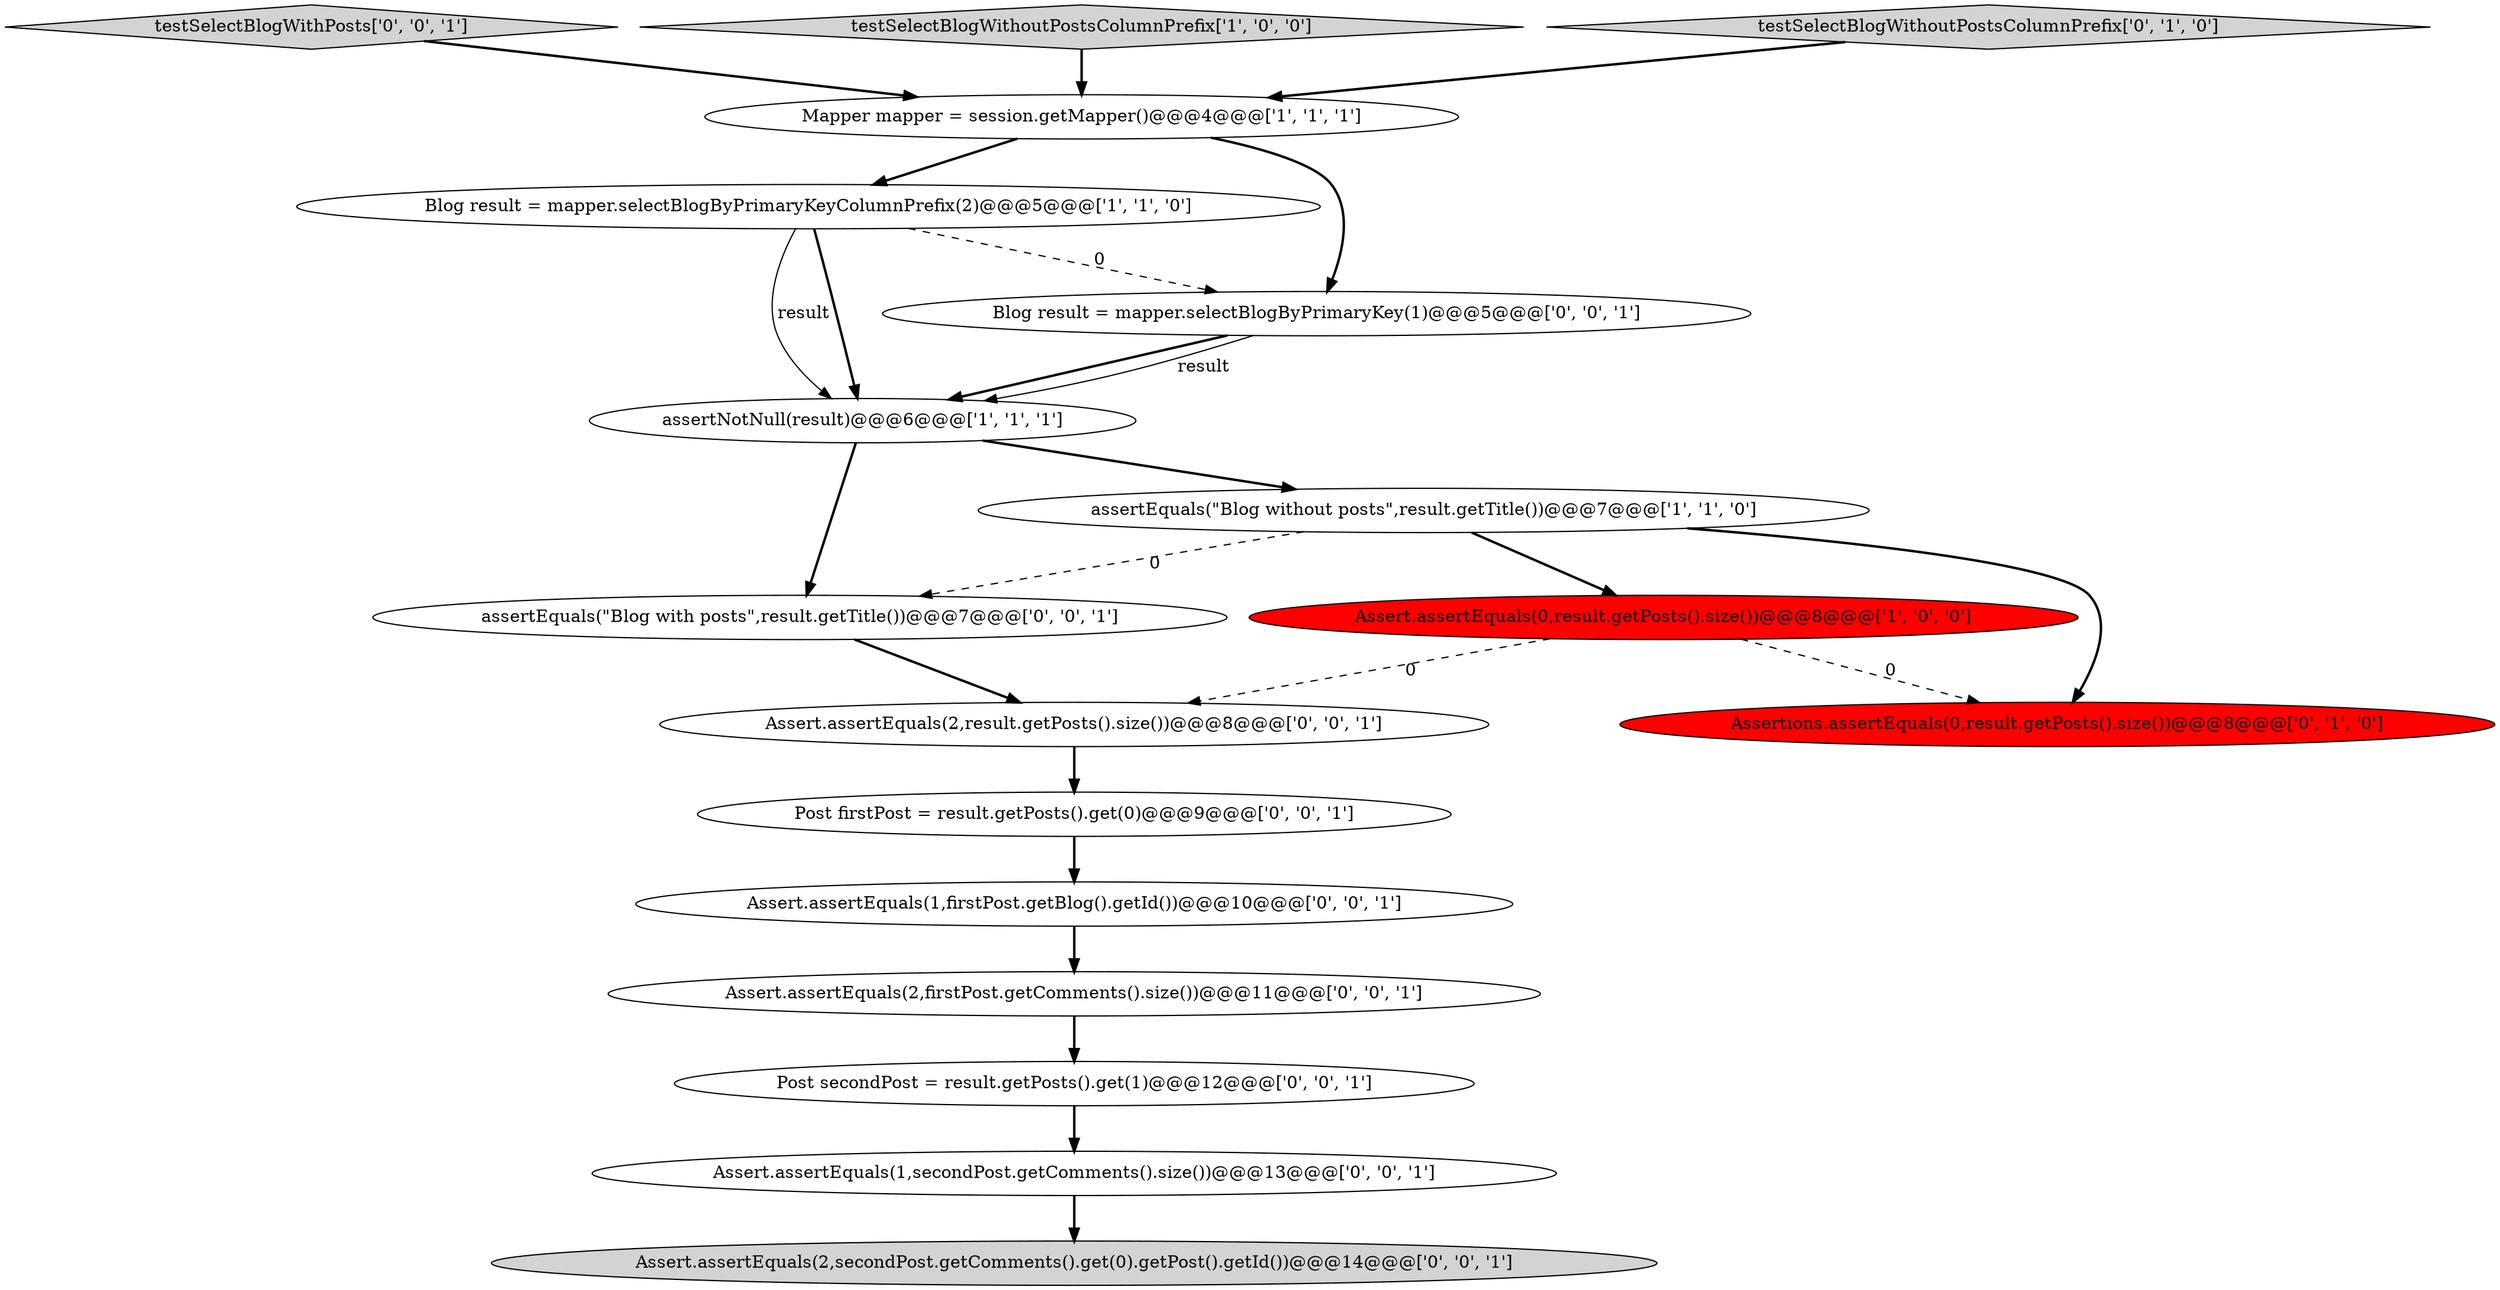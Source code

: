 digraph {
2 [style = filled, label = "assertNotNull(result)@@@6@@@['1', '1', '1']", fillcolor = white, shape = ellipse image = "AAA0AAABBB1BBB"];
5 [style = filled, label = "Blog result = mapper.selectBlogByPrimaryKeyColumnPrefix(2)@@@5@@@['1', '1', '0']", fillcolor = white, shape = ellipse image = "AAA0AAABBB1BBB"];
15 [style = filled, label = "testSelectBlogWithPosts['0', '0', '1']", fillcolor = lightgray, shape = diamond image = "AAA0AAABBB3BBB"];
14 [style = filled, label = "Assert.assertEquals(2,firstPost.getComments().size())@@@11@@@['0', '0', '1']", fillcolor = white, shape = ellipse image = "AAA0AAABBB3BBB"];
8 [style = filled, label = "Assert.assertEquals(1,firstPost.getBlog().getId())@@@10@@@['0', '0', '1']", fillcolor = white, shape = ellipse image = "AAA0AAABBB3BBB"];
11 [style = filled, label = "Post firstPost = result.getPosts().get(0)@@@9@@@['0', '0', '1']", fillcolor = white, shape = ellipse image = "AAA0AAABBB3BBB"];
9 [style = filled, label = "Assert.assertEquals(2,secondPost.getComments().get(0).getPost().getId())@@@14@@@['0', '0', '1']", fillcolor = lightgray, shape = ellipse image = "AAA0AAABBB3BBB"];
12 [style = filled, label = "Post secondPost = result.getPosts().get(1)@@@12@@@['0', '0', '1']", fillcolor = white, shape = ellipse image = "AAA0AAABBB3BBB"];
4 [style = filled, label = "Mapper mapper = session.getMapper()@@@4@@@['1', '1', '1']", fillcolor = white, shape = ellipse image = "AAA0AAABBB1BBB"];
3 [style = filled, label = "testSelectBlogWithoutPostsColumnPrefix['1', '0', '0']", fillcolor = lightgray, shape = diamond image = "AAA0AAABBB1BBB"];
13 [style = filled, label = "Assert.assertEquals(2,result.getPosts().size())@@@8@@@['0', '0', '1']", fillcolor = white, shape = ellipse image = "AAA0AAABBB3BBB"];
1 [style = filled, label = "Assert.assertEquals(0,result.getPosts().size())@@@8@@@['1', '0', '0']", fillcolor = red, shape = ellipse image = "AAA1AAABBB1BBB"];
7 [style = filled, label = "Assertions.assertEquals(0,result.getPosts().size())@@@8@@@['0', '1', '0']", fillcolor = red, shape = ellipse image = "AAA1AAABBB2BBB"];
6 [style = filled, label = "testSelectBlogWithoutPostsColumnPrefix['0', '1', '0']", fillcolor = lightgray, shape = diamond image = "AAA0AAABBB2BBB"];
17 [style = filled, label = "Blog result = mapper.selectBlogByPrimaryKey(1)@@@5@@@['0', '0', '1']", fillcolor = white, shape = ellipse image = "AAA0AAABBB3BBB"];
10 [style = filled, label = "assertEquals(\"Blog with posts\",result.getTitle())@@@7@@@['0', '0', '1']", fillcolor = white, shape = ellipse image = "AAA0AAABBB3BBB"];
0 [style = filled, label = "assertEquals(\"Blog without posts\",result.getTitle())@@@7@@@['1', '1', '0']", fillcolor = white, shape = ellipse image = "AAA0AAABBB1BBB"];
16 [style = filled, label = "Assert.assertEquals(1,secondPost.getComments().size())@@@13@@@['0', '0', '1']", fillcolor = white, shape = ellipse image = "AAA0AAABBB3BBB"];
4->17 [style = bold, label=""];
5->2 [style = solid, label="result"];
8->14 [style = bold, label=""];
12->16 [style = bold, label=""];
2->10 [style = bold, label=""];
3->4 [style = bold, label=""];
13->11 [style = bold, label=""];
0->10 [style = dashed, label="0"];
0->7 [style = bold, label=""];
1->13 [style = dashed, label="0"];
6->4 [style = bold, label=""];
5->2 [style = bold, label=""];
2->0 [style = bold, label=""];
5->17 [style = dashed, label="0"];
17->2 [style = bold, label=""];
10->13 [style = bold, label=""];
0->1 [style = bold, label=""];
14->12 [style = bold, label=""];
15->4 [style = bold, label=""];
11->8 [style = bold, label=""];
1->7 [style = dashed, label="0"];
4->5 [style = bold, label=""];
17->2 [style = solid, label="result"];
16->9 [style = bold, label=""];
}
